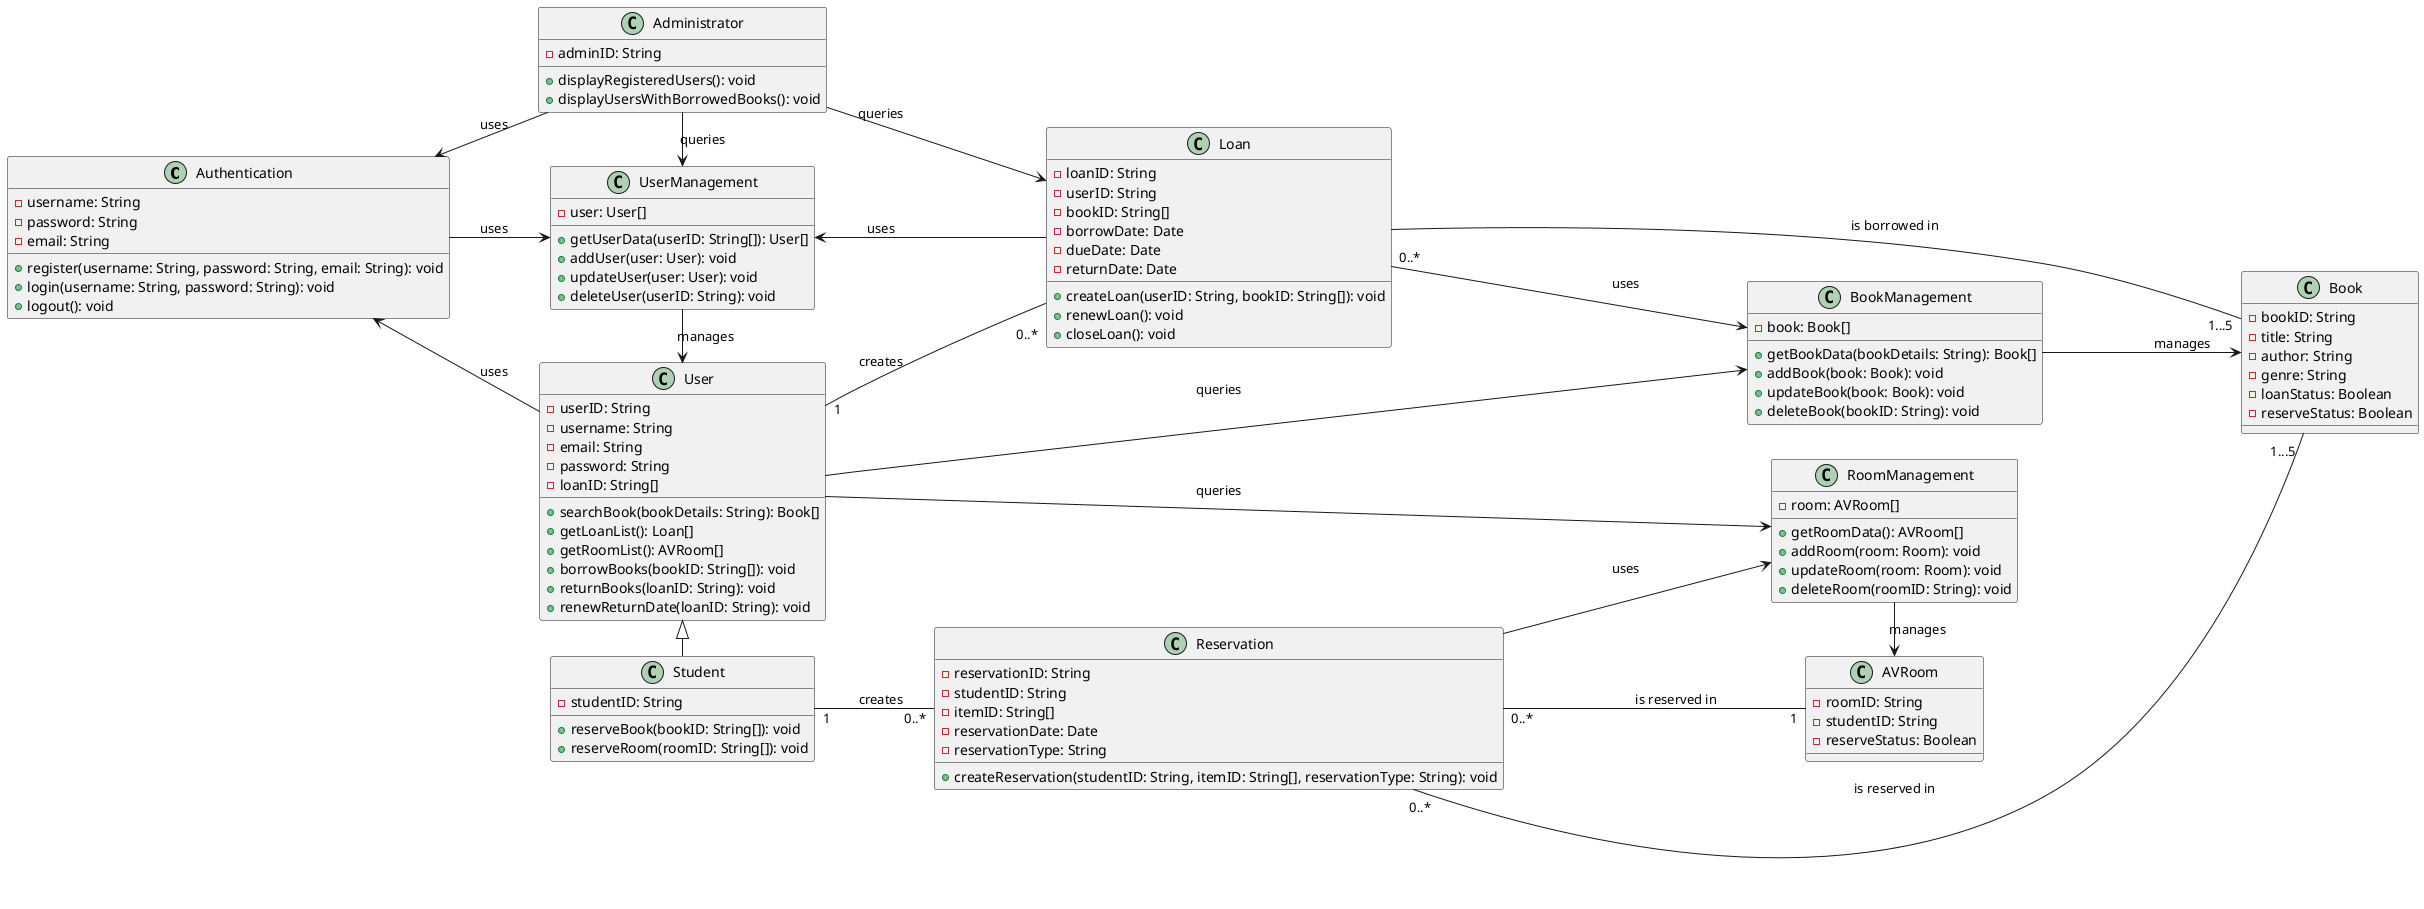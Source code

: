 @startuml
left to right direction

class Authentication {
    -username: String
    -password: String
    -email: String
    +register(username: String, password: String, email: String): void
    +login(username: String, password: String): void
    +logout(): void
}

class User {
    -userID: String
    -username: String
    -email: String
    -password: String
    -loanID: String[]
    +searchBook(bookDetails: String): Book[]
    +getLoanList(): Loan[]
    +getRoomList(): AVRoom[]
    +borrowBooks(bookID: String[]): void
    +returnBooks(loanID: String): void
    +renewReturnDate(loanID: String): void
}

class UserManagement {
    -user: User[]
    +getUserData(userID: String[]): User[]
    +addUser(user: User): void
    +updateUser(user: User): void
    +deleteUser(userID: String): void
}

class Student {
    -studentID: String
    +reserveBook(bookID: String[]): void
    +reserveRoom(roomID: String[]): void
}

class Book {
    -bookID: String
    -title: String
    -author: String
    -genre: String
    -loanStatus: Boolean
    -reserveStatus: Boolean
}

class BookManagement {
    -book: Book[]
    +getBookData(bookDetails: String): Book[]
    +addBook(book: Book): void
    +updateBook(book: Book): void
    +deleteBook(bookID: String): void
}

class Loan {
    -loanID: String
    -userID: String
    -bookID: String[]
    -borrowDate: Date
    -dueDate: Date
    -returnDate: Date
    +createLoan(userID: String, bookID: String[]): void
    +renewLoan(): void
    +closeLoan(): void
}

class Administrator {
    -adminID: String
    +displayRegisteredUsers(): void
    +displayUsersWithBorrowedBooks(): void
}

class Reservation {
    -reservationID: String
    -studentID: String
    -itemID: String[]
    -reservationDate: Date
    -reservationType: String
    +createReservation(studentID: String, itemID: String[], reservationType: String): void
}

class AVRoom {
    -roomID: String
    -studentID: String
    -reserveStatus: Boolean
}

class RoomManagement {
    -room: AVRoom[]
    +getRoomData(): AVRoom[]
    +addRoom(room: Room): void
    +updateRoom(room: Room): void
    +deleteRoom(roomID: String): void
}


User -up-> Authentication: uses
User ---> BookManagement: queries
User --> RoomManagement: queries
User <|-right- Student
User "1" -- "\n0..*" Loan: creates
Student "1" -down- "0..*" Reservation: creates
Authentication --> UserManagement: uses
UserManagement -right-> User : "                     manages"
AVRoom "1" -right- "0..*" Reservation: "                              is reserved in"
BookManagement -down-> Book: "                        manages"
Book "1...5" -up- "\n0..*" Loan: is borrowed in
Book "                                  1...5" -up- "0..*" Reservation: is reserved in
Administrator -right-> UserManagement: "                   queries"
Administrator -up-> Authentication: uses
Administrator --> Loan : queries
Loan -up-> UserManagement: uses
Loan -right-> BookManagement: uses
RoomManagement -right-> AVRoom: "                     manages"
Reservation --> RoomManagement: uses
@enduml
